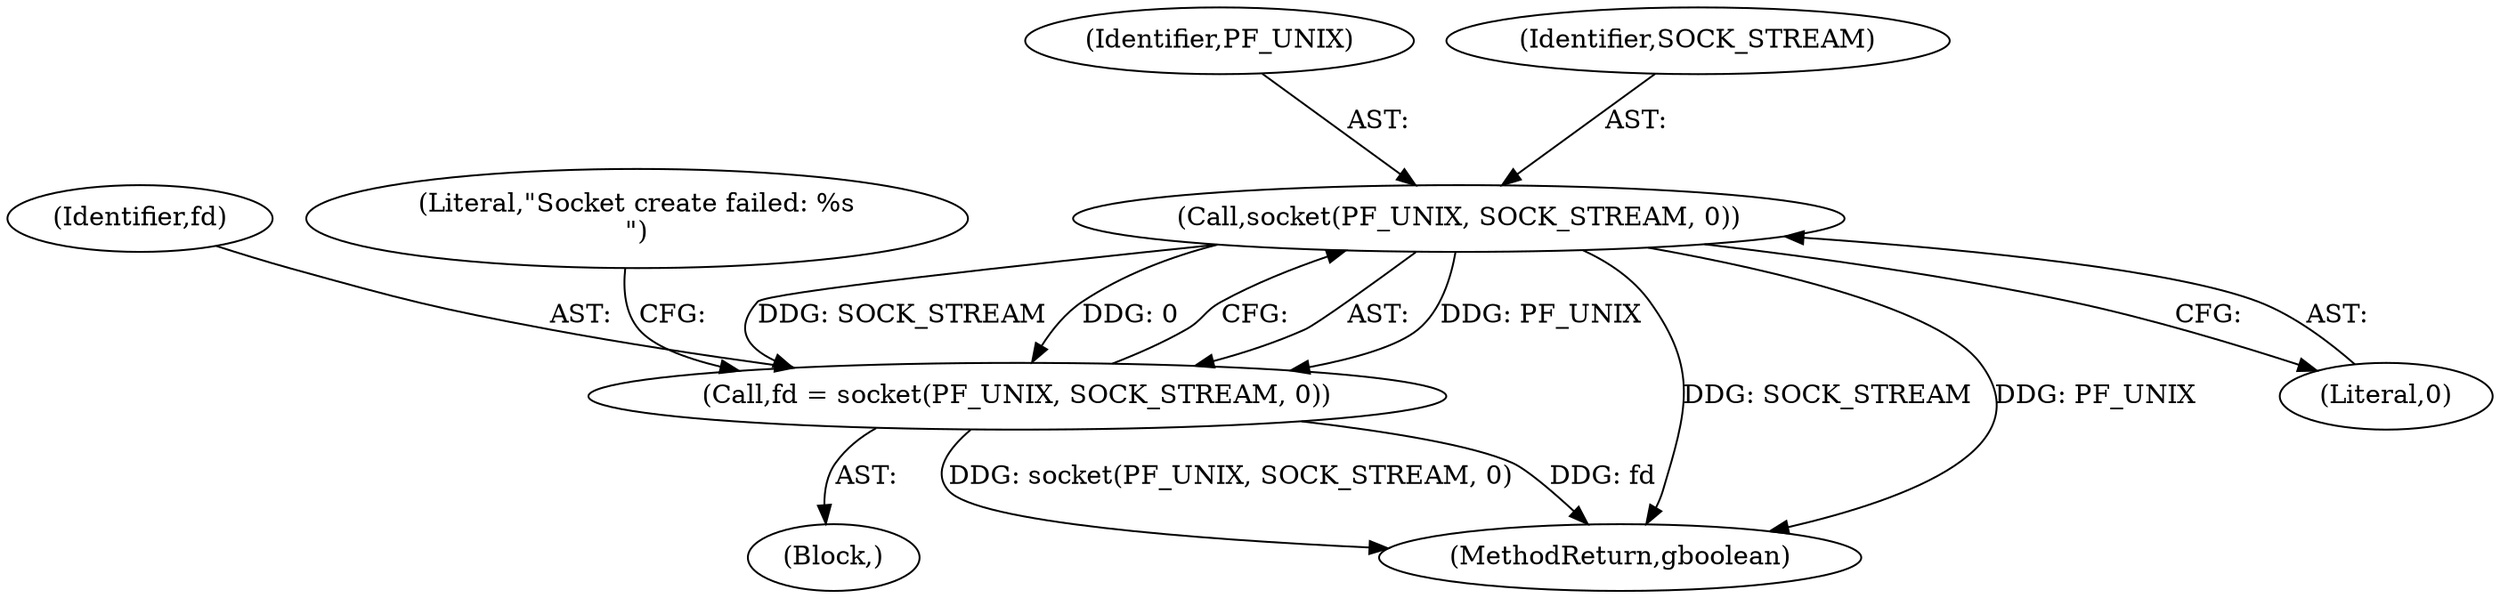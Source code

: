 digraph "0_lxde_f99163c6ff8b2f57c5f37b1ce5d62cf7450d4648@API" {
"1000132" [label="(Call,socket(PF_UNIX, SOCK_STREAM, 0))"];
"1000130" [label="(Call,fd = socket(PF_UNIX, SOCK_STREAM, 0))"];
"1000133" [label="(Identifier,PF_UNIX)"];
"1000134" [label="(Identifier,SOCK_STREAM)"];
"1000132" [label="(Call,socket(PF_UNIX, SOCK_STREAM, 0))"];
"1000131" [label="(Identifier,fd)"];
"1000336" [label="(MethodReturn,gboolean)"];
"1000120" [label="(Block,)"];
"1000138" [label="(Literal,\"Socket create failed: %s\n\")"];
"1000135" [label="(Literal,0)"];
"1000130" [label="(Call,fd = socket(PF_UNIX, SOCK_STREAM, 0))"];
"1000132" -> "1000130"  [label="AST: "];
"1000132" -> "1000135"  [label="CFG: "];
"1000133" -> "1000132"  [label="AST: "];
"1000134" -> "1000132"  [label="AST: "];
"1000135" -> "1000132"  [label="AST: "];
"1000130" -> "1000132"  [label="CFG: "];
"1000132" -> "1000336"  [label="DDG: SOCK_STREAM"];
"1000132" -> "1000336"  [label="DDG: PF_UNIX"];
"1000132" -> "1000130"  [label="DDG: PF_UNIX"];
"1000132" -> "1000130"  [label="DDG: SOCK_STREAM"];
"1000132" -> "1000130"  [label="DDG: 0"];
"1000130" -> "1000120"  [label="AST: "];
"1000131" -> "1000130"  [label="AST: "];
"1000138" -> "1000130"  [label="CFG: "];
"1000130" -> "1000336"  [label="DDG: socket(PF_UNIX, SOCK_STREAM, 0)"];
"1000130" -> "1000336"  [label="DDG: fd"];
}
